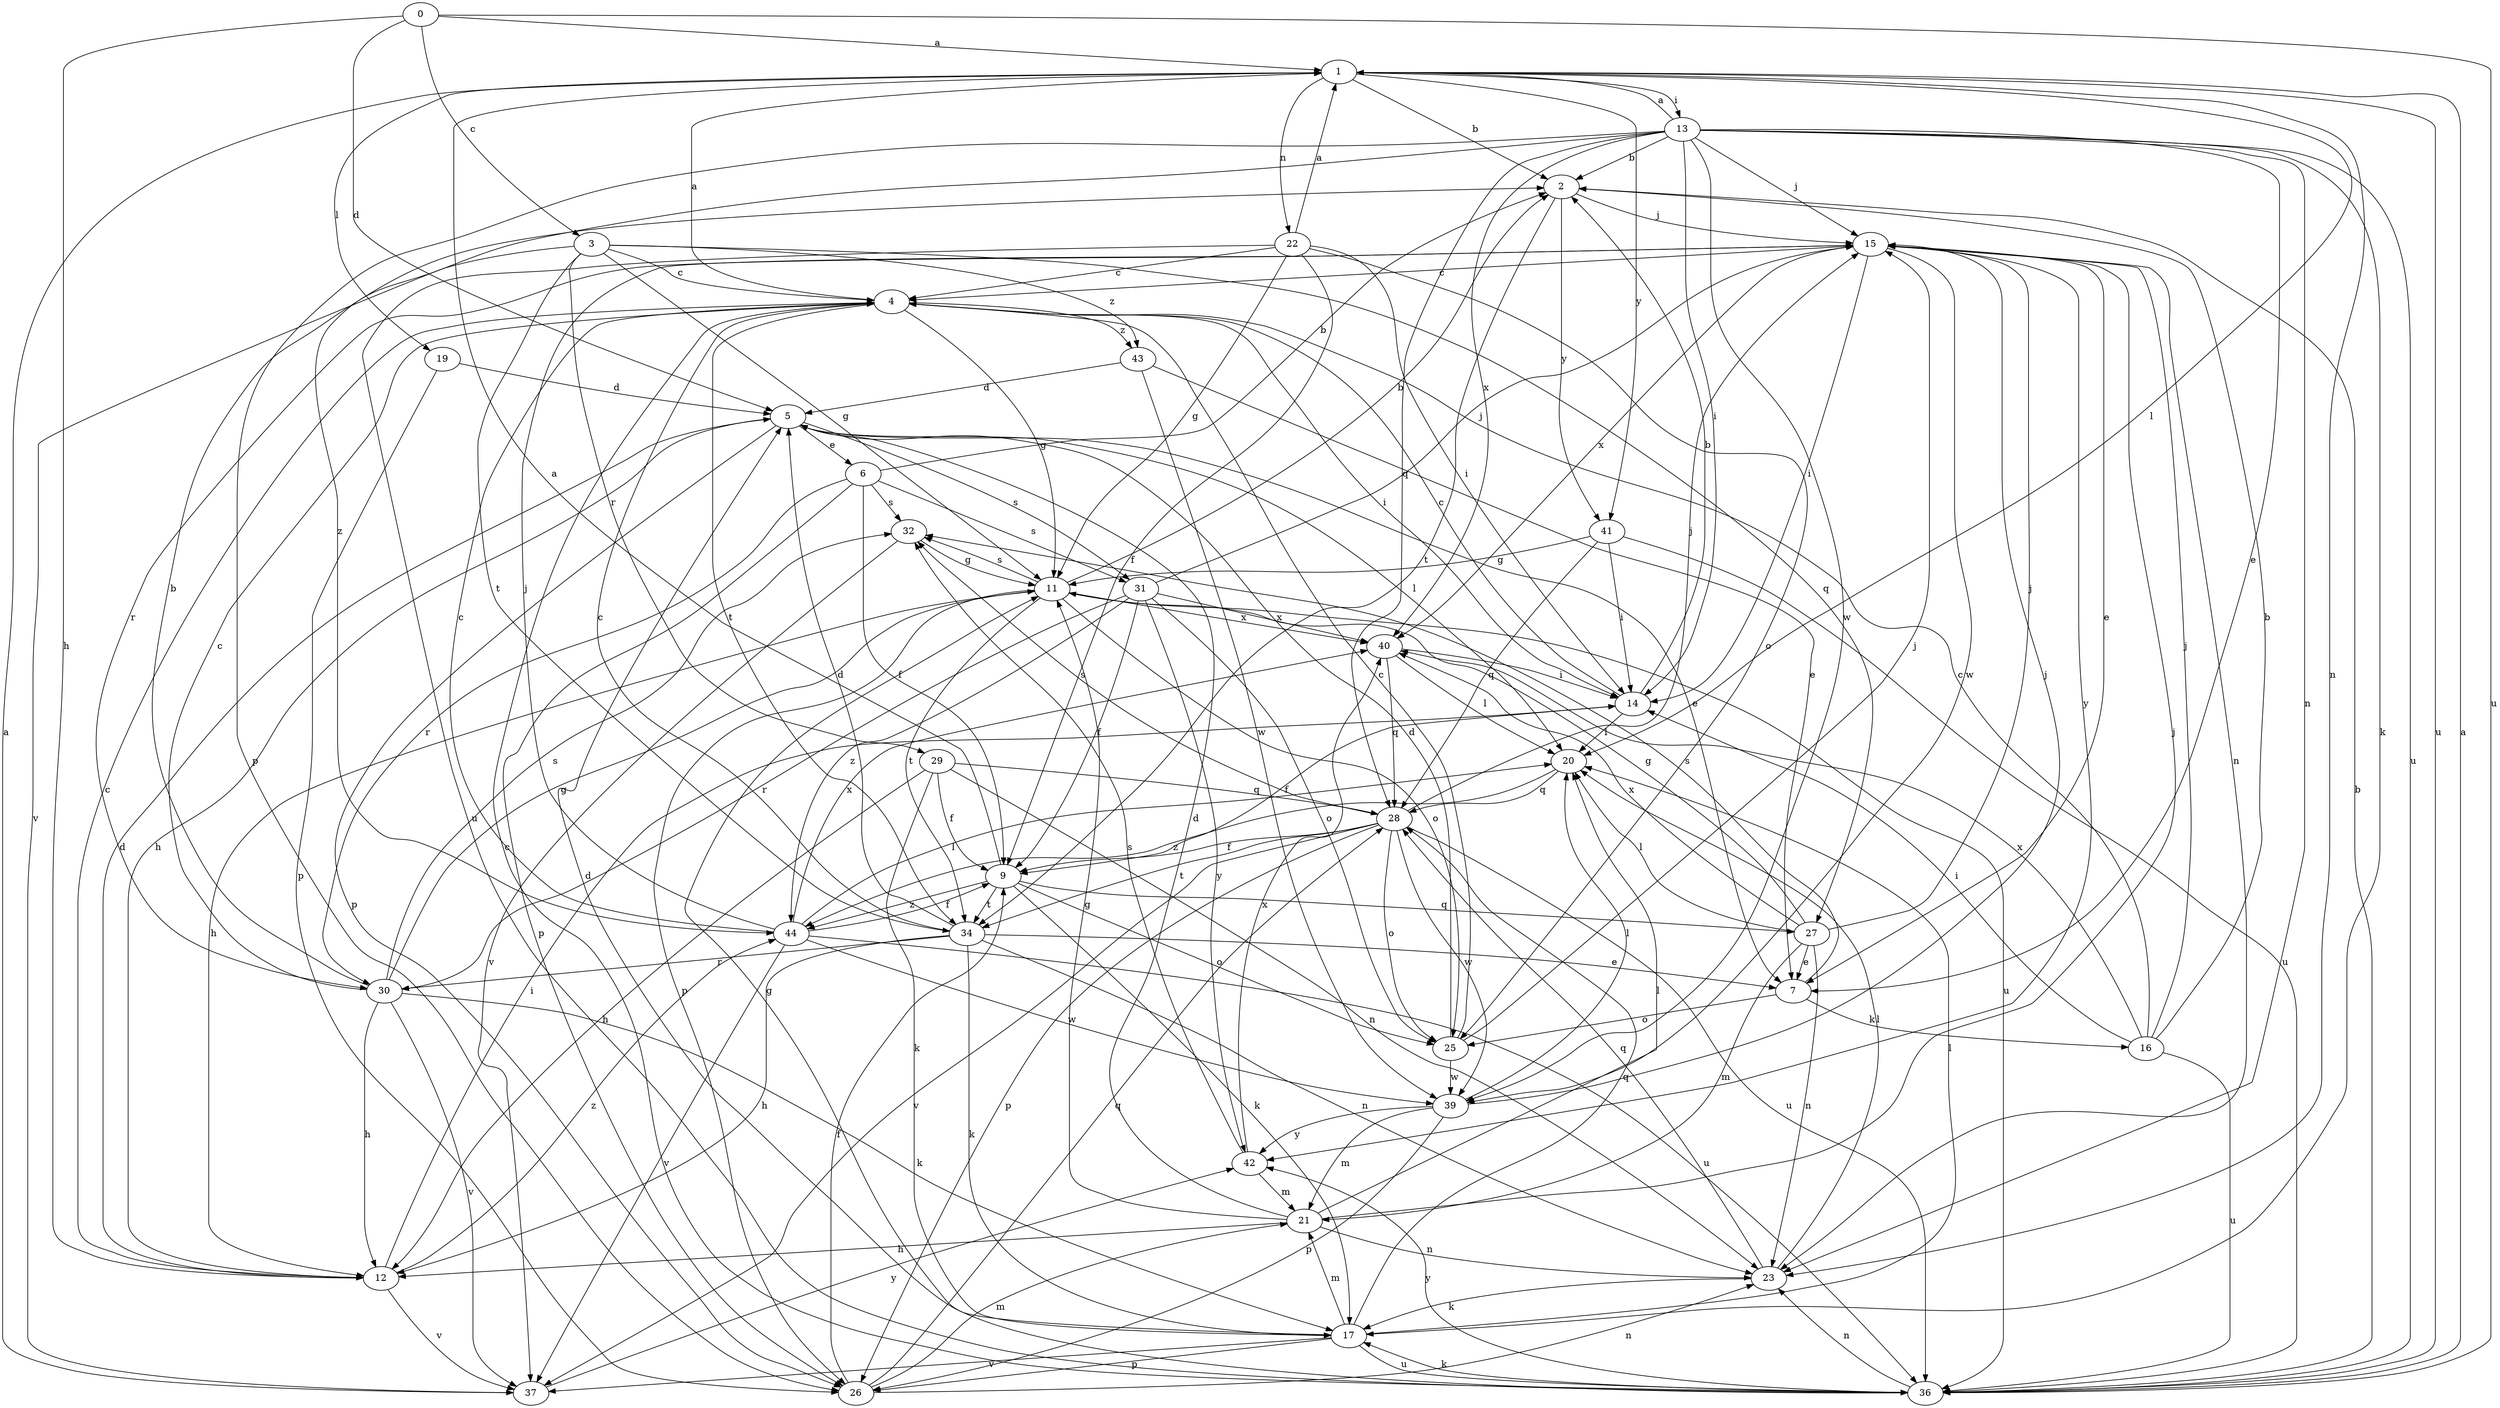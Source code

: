 strict digraph  {
0;
1;
2;
3;
4;
5;
6;
7;
9;
11;
12;
13;
14;
15;
16;
17;
19;
20;
21;
22;
23;
25;
26;
27;
28;
29;
30;
31;
32;
34;
36;
37;
39;
40;
41;
42;
43;
44;
0 -> 1  [label=a];
0 -> 3  [label=c];
0 -> 5  [label=d];
0 -> 12  [label=h];
0 -> 36  [label=u];
1 -> 2  [label=b];
1 -> 13  [label=i];
1 -> 19  [label=l];
1 -> 20  [label=l];
1 -> 22  [label=n];
1 -> 23  [label=n];
1 -> 36  [label=u];
1 -> 41  [label=y];
2 -> 15  [label=j];
2 -> 34  [label=t];
2 -> 41  [label=y];
3 -> 4  [label=c];
3 -> 11  [label=g];
3 -> 27  [label=q];
3 -> 29  [label=r];
3 -> 34  [label=t];
3 -> 37  [label=v];
3 -> 43  [label=z];
4 -> 1  [label=a];
4 -> 11  [label=g];
4 -> 14  [label=i];
4 -> 34  [label=t];
4 -> 43  [label=z];
5 -> 6  [label=e];
5 -> 7  [label=e];
5 -> 12  [label=h];
5 -> 20  [label=l];
5 -> 26  [label=p];
5 -> 31  [label=s];
6 -> 2  [label=b];
6 -> 9  [label=f];
6 -> 26  [label=p];
6 -> 30  [label=r];
6 -> 31  [label=s];
6 -> 32  [label=s];
7 -> 16  [label=k];
7 -> 25  [label=o];
7 -> 32  [label=s];
9 -> 1  [label=a];
9 -> 17  [label=k];
9 -> 25  [label=o];
9 -> 27  [label=q];
9 -> 34  [label=t];
9 -> 44  [label=z];
11 -> 2  [label=b];
11 -> 12  [label=h];
11 -> 25  [label=o];
11 -> 26  [label=p];
11 -> 32  [label=s];
11 -> 34  [label=t];
11 -> 36  [label=u];
11 -> 40  [label=x];
12 -> 4  [label=c];
12 -> 5  [label=d];
12 -> 14  [label=i];
12 -> 37  [label=v];
12 -> 44  [label=z];
13 -> 1  [label=a];
13 -> 2  [label=b];
13 -> 7  [label=e];
13 -> 14  [label=i];
13 -> 15  [label=j];
13 -> 17  [label=k];
13 -> 23  [label=n];
13 -> 26  [label=p];
13 -> 28  [label=q];
13 -> 36  [label=u];
13 -> 39  [label=w];
13 -> 40  [label=x];
13 -> 44  [label=z];
14 -> 2  [label=b];
14 -> 4  [label=c];
14 -> 9  [label=f];
14 -> 20  [label=l];
15 -> 4  [label=c];
15 -> 7  [label=e];
15 -> 14  [label=i];
15 -> 23  [label=n];
15 -> 30  [label=r];
15 -> 39  [label=w];
15 -> 40  [label=x];
15 -> 42  [label=y];
16 -> 2  [label=b];
16 -> 4  [label=c];
16 -> 14  [label=i];
16 -> 15  [label=j];
16 -> 36  [label=u];
16 -> 40  [label=x];
17 -> 5  [label=d];
17 -> 20  [label=l];
17 -> 21  [label=m];
17 -> 26  [label=p];
17 -> 28  [label=q];
17 -> 36  [label=u];
17 -> 37  [label=v];
19 -> 5  [label=d];
19 -> 26  [label=p];
20 -> 28  [label=q];
20 -> 44  [label=z];
21 -> 5  [label=d];
21 -> 11  [label=g];
21 -> 12  [label=h];
21 -> 15  [label=j];
21 -> 20  [label=l];
21 -> 23  [label=n];
22 -> 1  [label=a];
22 -> 4  [label=c];
22 -> 9  [label=f];
22 -> 11  [label=g];
22 -> 14  [label=i];
22 -> 25  [label=o];
22 -> 36  [label=u];
23 -> 17  [label=k];
23 -> 20  [label=l];
23 -> 28  [label=q];
25 -> 4  [label=c];
25 -> 5  [label=d];
25 -> 15  [label=j];
25 -> 39  [label=w];
26 -> 9  [label=f];
26 -> 21  [label=m];
26 -> 23  [label=n];
26 -> 28  [label=q];
27 -> 7  [label=e];
27 -> 11  [label=g];
27 -> 15  [label=j];
27 -> 20  [label=l];
27 -> 21  [label=m];
27 -> 23  [label=n];
27 -> 40  [label=x];
28 -> 9  [label=f];
28 -> 15  [label=j];
28 -> 25  [label=o];
28 -> 26  [label=p];
28 -> 32  [label=s];
28 -> 34  [label=t];
28 -> 36  [label=u];
28 -> 37  [label=v];
28 -> 39  [label=w];
29 -> 9  [label=f];
29 -> 12  [label=h];
29 -> 17  [label=k];
29 -> 23  [label=n];
29 -> 28  [label=q];
30 -> 2  [label=b];
30 -> 4  [label=c];
30 -> 11  [label=g];
30 -> 12  [label=h];
30 -> 17  [label=k];
30 -> 32  [label=s];
30 -> 37  [label=v];
31 -> 9  [label=f];
31 -> 15  [label=j];
31 -> 25  [label=o];
31 -> 30  [label=r];
31 -> 40  [label=x];
31 -> 42  [label=y];
31 -> 44  [label=z];
32 -> 11  [label=g];
32 -> 37  [label=v];
34 -> 4  [label=c];
34 -> 5  [label=d];
34 -> 7  [label=e];
34 -> 12  [label=h];
34 -> 17  [label=k];
34 -> 23  [label=n];
34 -> 30  [label=r];
36 -> 1  [label=a];
36 -> 2  [label=b];
36 -> 4  [label=c];
36 -> 11  [label=g];
36 -> 17  [label=k];
36 -> 23  [label=n];
36 -> 42  [label=y];
37 -> 1  [label=a];
37 -> 42  [label=y];
39 -> 15  [label=j];
39 -> 20  [label=l];
39 -> 21  [label=m];
39 -> 26  [label=p];
39 -> 42  [label=y];
40 -> 14  [label=i];
40 -> 20  [label=l];
40 -> 28  [label=q];
41 -> 11  [label=g];
41 -> 14  [label=i];
41 -> 28  [label=q];
41 -> 36  [label=u];
42 -> 21  [label=m];
42 -> 32  [label=s];
42 -> 40  [label=x];
43 -> 5  [label=d];
43 -> 7  [label=e];
43 -> 39  [label=w];
44 -> 4  [label=c];
44 -> 9  [label=f];
44 -> 15  [label=j];
44 -> 20  [label=l];
44 -> 36  [label=u];
44 -> 37  [label=v];
44 -> 39  [label=w];
44 -> 40  [label=x];
}
